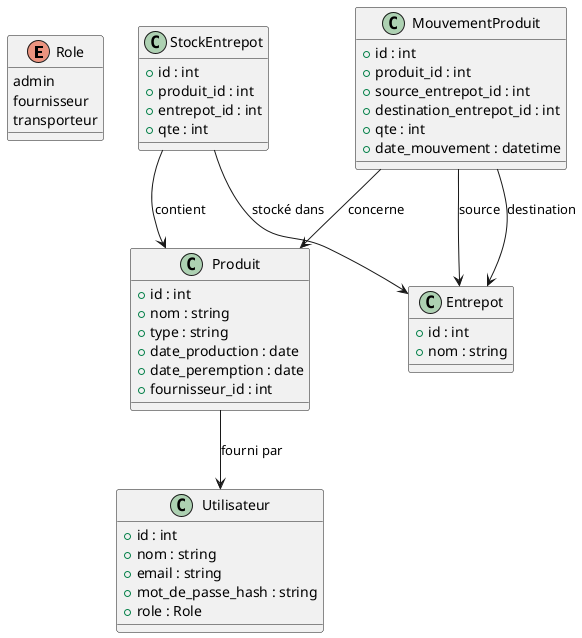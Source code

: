 @startuml

' Enum definition
enum Role {
  admin
  fournisseur
  transporteur
}

class Utilisateur {
    +id : int
    +nom : string
    +email : string
    +mot_de_passe_hash : string
    +role : Role
}

class Produit {
    +id : int
    +nom : string
    +type : string
    +date_production : date
    +date_peremption : date
    +fournisseur_id : int
}

class Entrepot {
    +id : int
    +nom : string
}

class StockEntrepot {
    +id : int
    +produit_id : int
    +entrepot_id : int
    +qte : int
}

class MouvementProduit {
    +id : int
    +produit_id : int
    +source_entrepot_id : int
    +destination_entrepot_id : int
    +qte : int
    +date_mouvement : datetime
}

' Associations
Produit --> Utilisateur : fourni par
StockEntrepot --> Produit : contient
StockEntrepot --> Entrepot : stocké dans
MouvementProduit --> Produit : concerne
MouvementProduit --> Entrepot : source
MouvementProduit --> Entrepot : destination

@enduml
